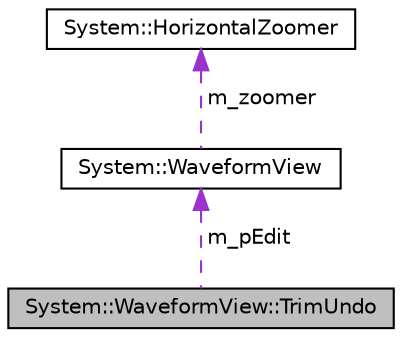 digraph G
{
  edge [fontname="Helvetica",fontsize="10",labelfontname="Helvetica",labelfontsize="10"];
  node [fontname="Helvetica",fontsize="10",shape=record];
  Node1 [label="System::WaveformView::TrimUndo",height=0.2,width=0.4,color="black", fillcolor="grey75", style="filled" fontcolor="black"];
  Node2 -> Node1 [dir="back",color="darkorchid3",fontsize="10",style="dashed",label=" m_pEdit" ,fontname="Helvetica"];
  Node2 [label="System::WaveformView",height=0.2,width=0.4,color="black", fillcolor="white", style="filled",URL="$class_system_1_1_waveform_view.html"];
  Node3 -> Node2 [dir="back",color="darkorchid3",fontsize="10",style="dashed",label=" m_zoomer" ,fontname="Helvetica"];
  Node3 [label="System::HorizontalZoomer",height=0.2,width=0.4,color="black", fillcolor="white", style="filled",URL="$class_system_1_1_horizontal_zoomer.html"];
}
